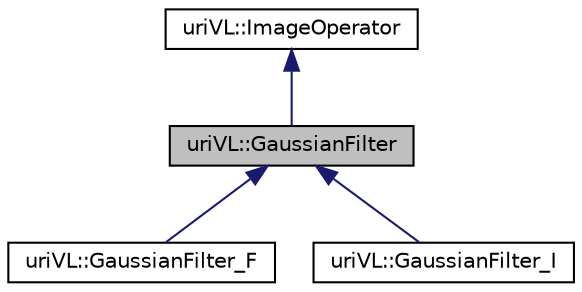 digraph "uriVL::GaussianFilter"
{
  edge [fontname="Helvetica",fontsize="10",labelfontname="Helvetica",labelfontsize="10"];
  node [fontname="Helvetica",fontsize="10",shape=record];
  Node1 [label="uriVL::GaussianFilter",height=0.2,width=0.4,color="black", fillcolor="grey75", style="filled", fontcolor="black"];
  Node2 -> Node1 [dir="back",color="midnightblue",fontsize="10",style="solid",fontname="Helvetica"];
  Node2 [label="uriVL::ImageOperator",height=0.2,width=0.4,color="black", fillcolor="white", style="filled",URL="$classuriVL_1_1ImageOperator.html",tooltip="Virtual parent class for all image operators (operators that are applied to a raster image and produc..."];
  Node1 -> Node3 [dir="back",color="midnightblue",fontsize="10",style="solid",fontname="Helvetica"];
  Node3 [label="uriVL::GaussianFilter_F",height=0.2,width=0.4,color="black", fillcolor="white", style="filled",URL="$classuriVL_1_1GaussianFilter__F.html",tooltip="Gaussian filter class (float operator). "];
  Node1 -> Node4 [dir="back",color="midnightblue",fontsize="10",style="solid",fontname="Helvetica"];
  Node4 [label="uriVL::GaussianFilter_I",height=0.2,width=0.4,color="black", fillcolor="white", style="filled",URL="$classuriVL_1_1GaussianFilter__I.html",tooltip="GaussianFilter_I class. "];
}
